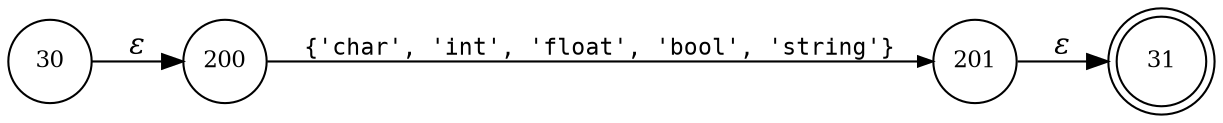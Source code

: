 digraph ATN {
rankdir=LR;
s31[fontsize=11, label="31", shape=doublecircle, fixedsize=true, width=.6];
s200[fontsize=11,label="200", shape=circle, fixedsize=true, width=.55, peripheries=1];
s201[fontsize=11,label="201", shape=circle, fixedsize=true, width=.55, peripheries=1];
s30[fontsize=11,label="30", shape=circle, fixedsize=true, width=.55, peripheries=1];
s30 -> s200 [fontname="Times-Italic", label="&epsilon;"];
s200 -> s201 [fontsize=11, fontname="Courier", arrowsize=.7, label = "{'char', 'int', 'float', 'bool', 'string'}", arrowhead = normal];
s201 -> s31 [fontname="Times-Italic", label="&epsilon;"];
}